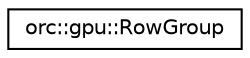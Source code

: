 digraph "Graphical Class Hierarchy"
{
  edge [fontname="Helvetica",fontsize="10",labelfontname="Helvetica",labelfontsize="10"];
  node [fontname="Helvetica",fontsize="10",shape=record];
  rankdir="LR";
  Node0 [label="orc::gpu::RowGroup",height=0.2,width=0.4,color="black", fillcolor="white", style="filled",URL="$structorc_1_1gpu_1_1RowGroup.html",tooltip="Struct to describe a groups of row belonging to a column stripe. "];
}
